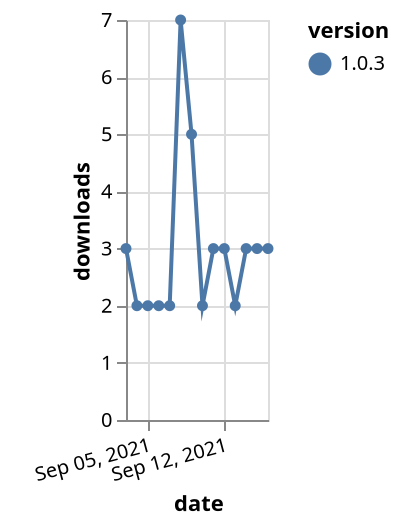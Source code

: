 {"$schema": "https://vega.github.io/schema/vega-lite/v5.json", "description": "A simple bar chart with embedded data.", "data": {"values": [{"date": "2021-09-03", "total": 4923, "delta": 3, "version": "1.0.3"}, {"date": "2021-09-04", "total": 4925, "delta": 2, "version": "1.0.3"}, {"date": "2021-09-05", "total": 4927, "delta": 2, "version": "1.0.3"}, {"date": "2021-09-06", "total": 4929, "delta": 2, "version": "1.0.3"}, {"date": "2021-09-07", "total": 4931, "delta": 2, "version": "1.0.3"}, {"date": "2021-09-08", "total": 4938, "delta": 7, "version": "1.0.3"}, {"date": "2021-09-09", "total": 4943, "delta": 5, "version": "1.0.3"}, {"date": "2021-09-10", "total": 4945, "delta": 2, "version": "1.0.3"}, {"date": "2021-09-11", "total": 4948, "delta": 3, "version": "1.0.3"}, {"date": "2021-09-12", "total": 4951, "delta": 3, "version": "1.0.3"}, {"date": "2021-09-13", "total": 4953, "delta": 2, "version": "1.0.3"}, {"date": "2021-09-14", "total": 4956, "delta": 3, "version": "1.0.3"}, {"date": "2021-09-15", "total": 4959, "delta": 3, "version": "1.0.3"}, {"date": "2021-09-16", "total": 4962, "delta": 3, "version": "1.0.3"}]}, "width": "container", "mark": {"type": "line", "point": {"filled": true}}, "encoding": {"x": {"field": "date", "type": "temporal", "timeUnit": "yearmonthdate", "title": "date", "axis": {"labelAngle": -15}}, "y": {"field": "delta", "type": "quantitative", "title": "downloads"}, "color": {"field": "version", "type": "nominal"}, "tooltip": {"field": "delta"}}}